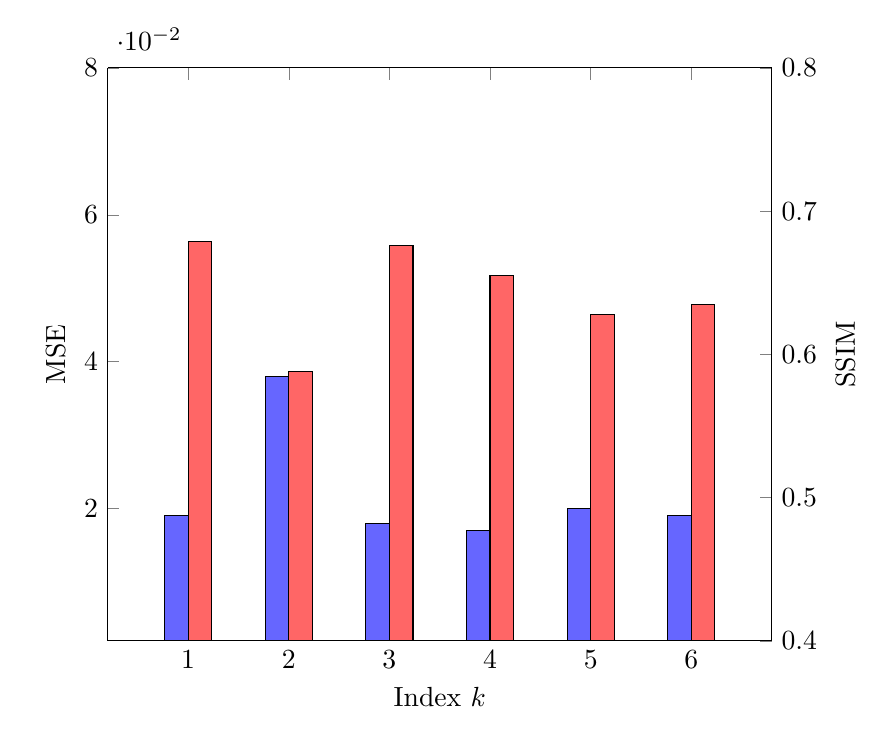 \usetikzlibrary{matrix}
\begin{tikzpicture}
        \pgfplotsset{
            scale only axis,
            xmin=0.2,
            xmax=6.8,
        }
        \begin{axis}[
        axis y line*=left,
        ybar,
        xlabel={Index $k$},
        ylabel={MSE},
        xtick align=inside,
xtick={1,2,3,4,5,6},
bar width=0.3cm,
ymin= 0.002, ymax=0.08,
        ]
        \addplot [fill=blue!60,xshift=-0.5*\pgfplotbarwidth] 
coordinates {(1,0.019) (2,0.038) (3,0.018) (4,0.017) (5,0.020) (6,0.019)};
		\label{pgfplot:MSE}
        \end{axis}
        \begin{axis} [
        axis y line*=right,
		ylabel near ticks, yticklabel pos=right,
        hide x axis,
        ybar,
bar width=0.3cm,
        ylabel={SSIM},
ymin= 0.4, ymax=0.8,
        ]
        \addplot [fill=red!60,xshift=0.5*\pgfplotbarwidth] 
coordinates {(1,0.679) (2,0.588) (3,0.676) (4,0.655) (5,0.628) (6,0.635)};
		\label{pgfplot:SSIM}
        \end{axis}


        \end{tikzpicture}